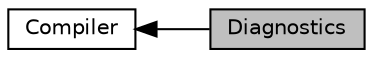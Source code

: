 digraph "Diagnostics"
{
  edge [fontname="Helvetica",fontsize="10",labelfontname="Helvetica",labelfontsize="10"];
  node [fontname="Helvetica",fontsize="10",shape=record];
  rankdir=LR;
  Node1 [label="Compiler",height=0.2,width=0.4,color="black", fillcolor="white", style="filled",URL="$group__compiler.html",tooltip="API for the compiler; defined in gear_compiler.h. "];
  Node0 [label="Diagnostics",height=0.2,width=0.4,color="black", fillcolor="grey75", style="filled", fontcolor="black"];
  Node1->Node0 [shape=plaintext, dir="back", style="solid"];
}
